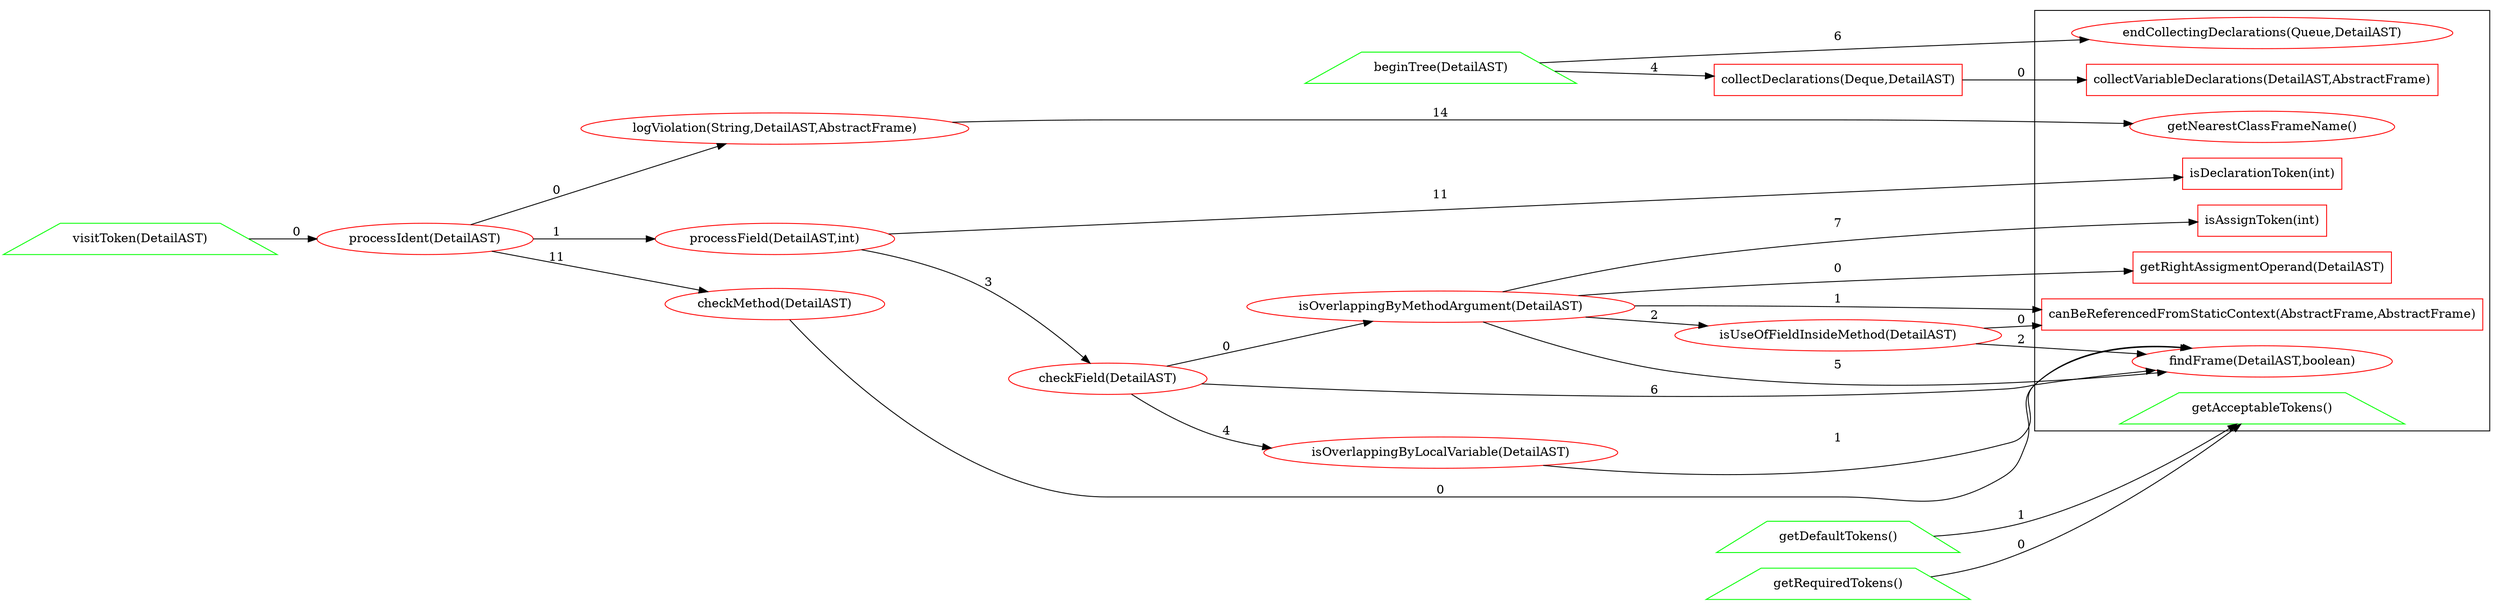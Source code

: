 digraph dependencies {
rankdir = "LR";
subgraph clustersimple {
"collectVariableDeclarations(DetailAST,AbstractFrame)" [ color="#ff0000ff" shape="polygon" ];
"endCollectingDeclarations(Queue,DetailAST)" [ color="#ff0000ff" ];
"getRightAssigmentOperand(DetailAST)" [ color="#ff0000ff" shape="polygon" ];
"canBeReferencedFromStaticContext(AbstractFrame,AbstractFrame)" [ color="#ff0000ff" shape="polygon" ];
"findFrame(DetailAST,boolean)" [ color="#ff0000ff" ];
"isDeclarationToken(int)" [ color="#ff0000ff" shape="polygon" ];
"isAssignToken(int)" [ color="#ff0000ff" shape="polygon" ];
"getNearestClassFrameName()" [ color="#ff0000ff" ];
"getAcceptableTokens()" [ color="#00ff00ff" shape="trapezium" ];
}
"collectDeclarations(Deque,DetailAST)" [ color="#ff0000ff" shape="polygon" ];
"checkField(DetailAST)" [ color="#ff0000ff" ];
"isOverlappingByMethodArgument(DetailAST)" [ color="#ff0000ff" ];
"isUseOfFieldInsideMethod(DetailAST)" [ color="#ff0000ff" ];
"isOverlappingByLocalVariable(DetailAST)" [ color="#ff0000ff" ];
"checkMethod(DetailAST)" [ color="#ff0000ff" ];
"getDefaultTokens()" [ color="#00ff00ff" shape="trapezium" ];
"getRequiredTokens()" [ color="#00ff00ff" shape="trapezium" ];
"beginTree(DetailAST)" [ color="#00ff00ff" shape="trapezium" ];
"visitToken(DetailAST)" [ color="#00ff00ff" shape="trapezium" ];
"processIdent(DetailAST)" [ color="#ff0000ff" ];
"logViolation(String,DetailAST,AbstractFrame)" [ color="#ff0000ff" ];
"processField(DetailAST,int)" [ color="#ff0000ff" ];
"collectDeclarations(Deque,DetailAST)" -> "collectVariableDeclarations(DetailAST,AbstractFrame)" [ label="0" ];
"checkField(DetailAST)" -> "isOverlappingByMethodArgument(DetailAST)" [ label="0" ];
"checkField(DetailAST)" -> "isOverlappingByLocalVariable(DetailAST)" [ label="4" ];
"checkField(DetailAST)" -> "findFrame(DetailAST,boolean)" [ label="6" ];
"isOverlappingByMethodArgument(DetailAST)" -> "getRightAssigmentOperand(DetailAST)" [ label="0" ];
"isOverlappingByMethodArgument(DetailAST)" -> "canBeReferencedFromStaticContext(AbstractFrame,AbstractFrame)" [ label="1" ];
"isOverlappingByMethodArgument(DetailAST)" -> "isUseOfFieldInsideMethod(DetailAST)" [ label="2" ];
"isOverlappingByMethodArgument(DetailAST)" -> "findFrame(DetailAST,boolean)" [ label="5" ];
"isOverlappingByMethodArgument(DetailAST)" -> "isAssignToken(int)" [ label="7" ];
"isUseOfFieldInsideMethod(DetailAST)" -> "canBeReferencedFromStaticContext(AbstractFrame,AbstractFrame)" [ label="0" ];
"isUseOfFieldInsideMethod(DetailAST)" -> "findFrame(DetailAST,boolean)" [ label="2" ];
"isOverlappingByLocalVariable(DetailAST)" -> "findFrame(DetailAST,boolean)" [ label="1" ];
"checkMethod(DetailAST)" -> "findFrame(DetailAST,boolean)" [ label="0" ];
"getDefaultTokens()" -> "getAcceptableTokens()" [ label="1" ];
"getRequiredTokens()" -> "getAcceptableTokens()" [ label="0" ];
"beginTree(DetailAST)" -> "collectDeclarations(Deque,DetailAST)" [ label="4" ];
"beginTree(DetailAST)" -> "endCollectingDeclarations(Queue,DetailAST)" [ label="6" ];
"visitToken(DetailAST)" -> "processIdent(DetailAST)" [ label="0" ];
"processIdent(DetailAST)" -> "checkMethod(DetailAST)" [ label="11" ];
"processIdent(DetailAST)" -> "logViolation(String,DetailAST,AbstractFrame)" [ label="0" ];
"processIdent(DetailAST)" -> "processField(DetailAST,int)" [ label="1" ];
"logViolation(String,DetailAST,AbstractFrame)" -> "getNearestClassFrameName()" [ label="14" ];
"processField(DetailAST,int)" -> "checkField(DetailAST)" [ label="3" ];
"processField(DetailAST,int)" -> "isDeclarationToken(int)" [ label="11" ];
}